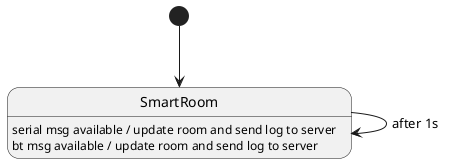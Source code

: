 @startuml controller

[*] --> SmartRoom
SmartRoom --> SmartRoom : after 1s

SmartRoom : serial msg available / update room and send log to server
SmartRoom : bt msg available / update room and send log to server

@enduml